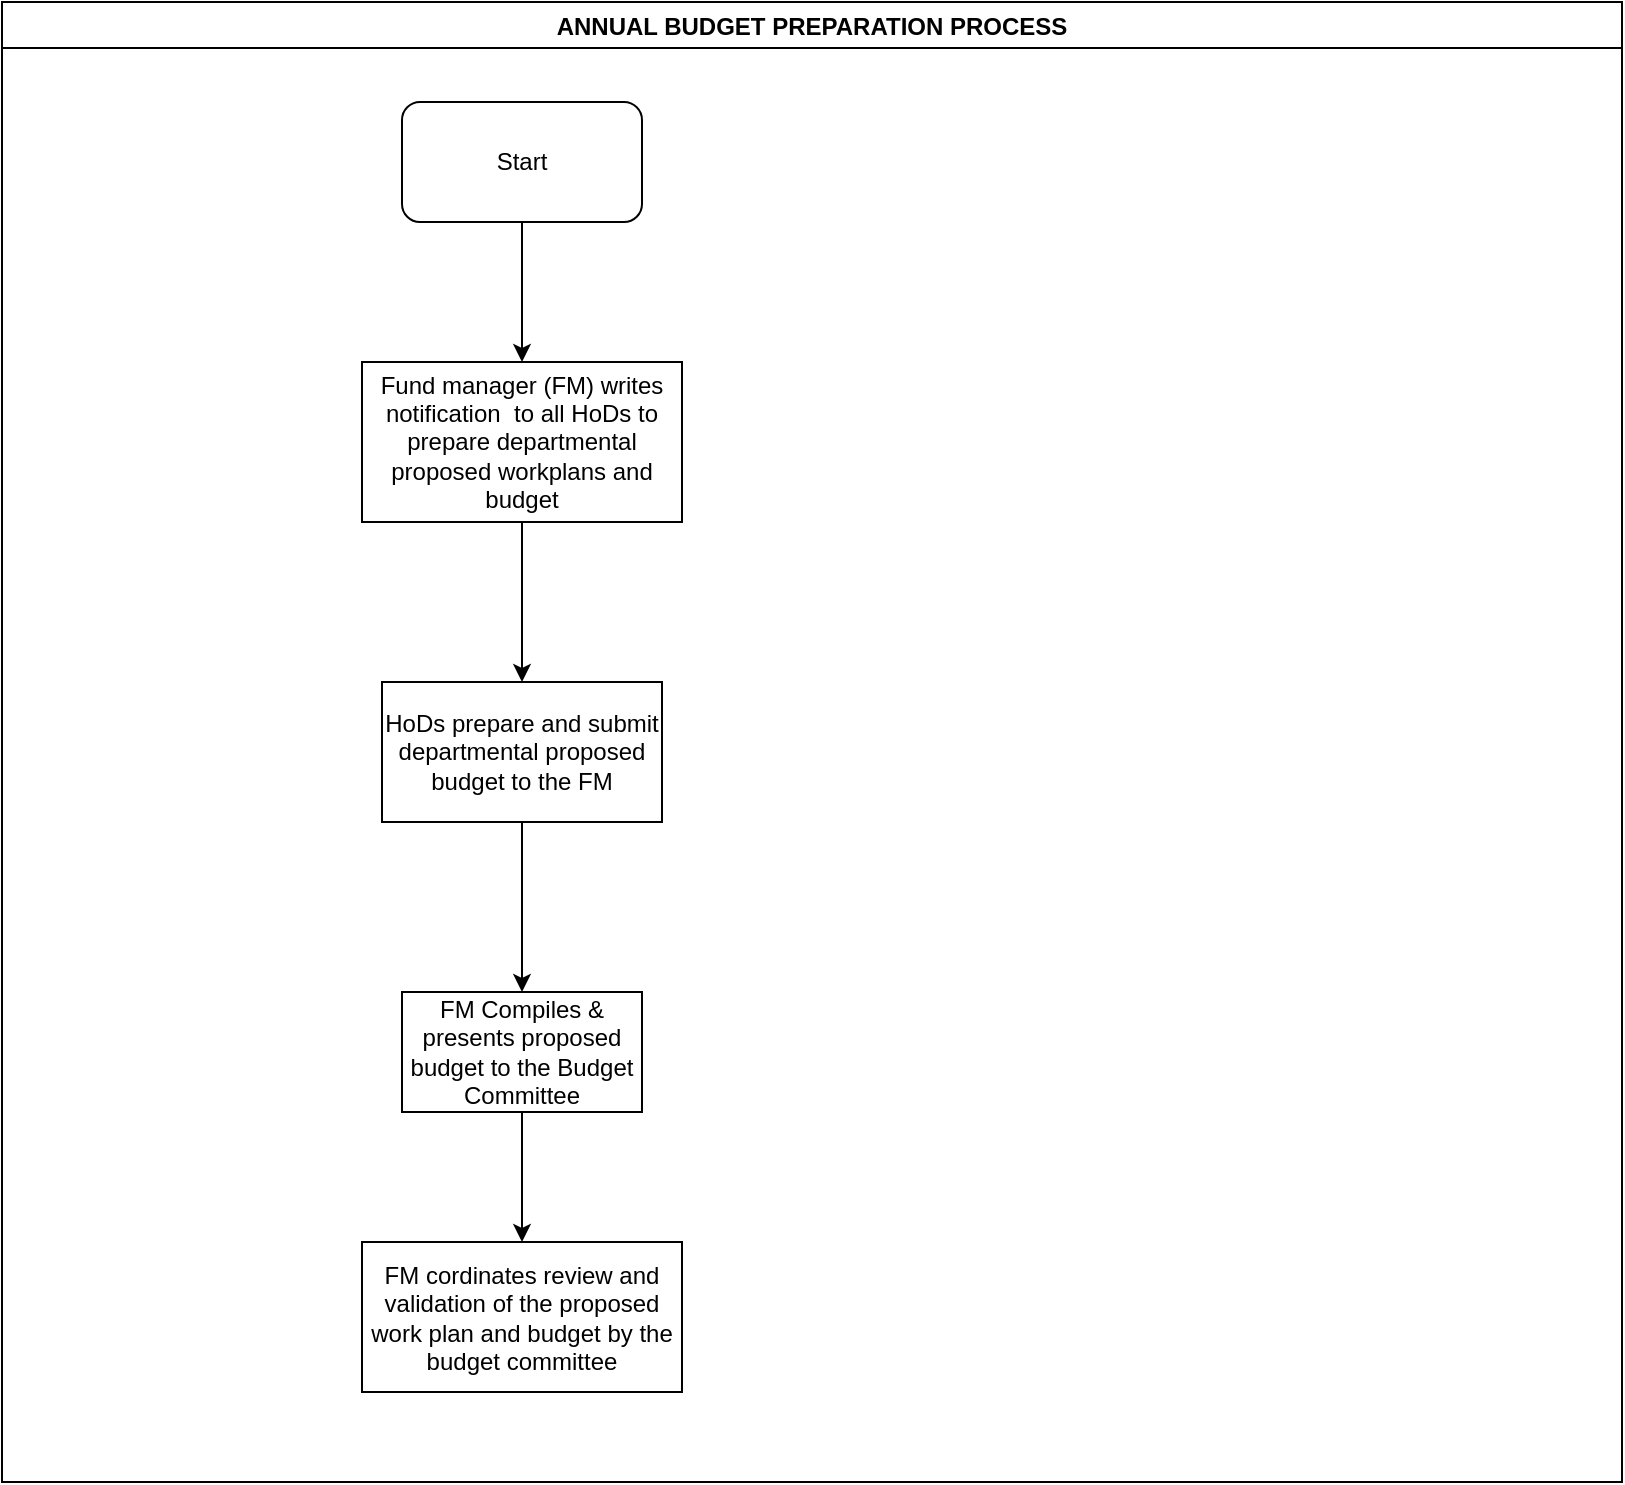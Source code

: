 <mxfile version="14.7.7" type="github">
  <diagram id="Up9UbGRrX_nPrRD4ef_L" name="Page-1">
    <mxGraphModel dx="1038" dy="508" grid="1" gridSize="10" guides="1" tooltips="1" connect="1" arrows="1" fold="1" page="1" pageScale="1" pageWidth="1169" pageHeight="827" math="0" shadow="0">
      <root>
        <mxCell id="0" />
        <mxCell id="1" parent="0" />
        <mxCell id="DuP928JgmqVkN7yUHcAI-1" value="ANNUAL BUDGET PREPARATION PROCESS" style="swimlane;" vertex="1" parent="1">
          <mxGeometry x="100" y="30" width="810" height="740" as="geometry" />
        </mxCell>
        <mxCell id="DuP928JgmqVkN7yUHcAI-2" value="Start" style="rounded=1;whiteSpace=wrap;html=1;" vertex="1" parent="DuP928JgmqVkN7yUHcAI-1">
          <mxGeometry x="200" y="50" width="120" height="60" as="geometry" />
        </mxCell>
        <mxCell id="DuP928JgmqVkN7yUHcAI-4" value="Fund manager (FM) writes notification&amp;nbsp; to all HoDs to prepare departmental proposed workplans and budget " style="rounded=0;whiteSpace=wrap;html=1;" vertex="1" parent="DuP928JgmqVkN7yUHcAI-1">
          <mxGeometry x="180" y="180" width="160" height="80" as="geometry" />
        </mxCell>
        <mxCell id="DuP928JgmqVkN7yUHcAI-6" value="" style="edgeStyle=orthogonalEdgeStyle;rounded=0;orthogonalLoop=1;jettySize=auto;html=1;entryX=0.5;entryY=0;entryDx=0;entryDy=0;exitX=0.5;exitY=1;exitDx=0;exitDy=0;" edge="1" parent="DuP928JgmqVkN7yUHcAI-1" source="DuP928JgmqVkN7yUHcAI-2" target="DuP928JgmqVkN7yUHcAI-4">
          <mxGeometry relative="1" as="geometry">
            <mxPoint x="260" y="190" as="targetPoint" />
            <Array as="points">
              <mxPoint x="260" y="160" />
              <mxPoint x="260" y="160" />
            </Array>
          </mxGeometry>
        </mxCell>
        <mxCell id="DuP928JgmqVkN7yUHcAI-10" value="" style="edgeStyle=orthogonalEdgeStyle;rounded=0;orthogonalLoop=1;jettySize=auto;html=1;" edge="1" parent="1" source="DuP928JgmqVkN7yUHcAI-7" target="DuP928JgmqVkN7yUHcAI-9">
          <mxGeometry relative="1" as="geometry" />
        </mxCell>
        <mxCell id="DuP928JgmqVkN7yUHcAI-7" value="HoDs &lt;span lang=&quot;EN-GB&quot;&gt;prepare and submit departmental proposed budget to the FM &lt;/span&gt;" style="whiteSpace=wrap;html=1;rounded=0;" vertex="1" parent="1">
          <mxGeometry x="290" y="370" width="140" height="70" as="geometry" />
        </mxCell>
        <mxCell id="DuP928JgmqVkN7yUHcAI-8" value="" style="edgeStyle=orthogonalEdgeStyle;rounded=0;orthogonalLoop=1;jettySize=auto;html=1;" edge="1" parent="1" source="DuP928JgmqVkN7yUHcAI-4" target="DuP928JgmqVkN7yUHcAI-7">
          <mxGeometry relative="1" as="geometry" />
        </mxCell>
        <mxCell id="DuP928JgmqVkN7yUHcAI-12" value="" style="edgeStyle=orthogonalEdgeStyle;rounded=0;orthogonalLoop=1;jettySize=auto;html=1;" edge="1" parent="1" source="DuP928JgmqVkN7yUHcAI-9" target="DuP928JgmqVkN7yUHcAI-11">
          <mxGeometry relative="1" as="geometry" />
        </mxCell>
        <mxCell id="DuP928JgmqVkN7yUHcAI-9" value="&lt;span lang=&quot;EN-GB&quot;&gt;FM Compiles &amp;amp; presents proposed budget to the Budget Committee &lt;/span&gt;" style="whiteSpace=wrap;html=1;rounded=0;" vertex="1" parent="1">
          <mxGeometry x="300" y="525" width="120" height="60" as="geometry" />
        </mxCell>
        <mxCell id="DuP928JgmqVkN7yUHcAI-11" value="FM &lt;span lang=&quot;EN-GB&quot;&gt;cordinates review and validation of the proposed work plan and budget by the budget committee &lt;/span&gt;" style="whiteSpace=wrap;html=1;rounded=0;" vertex="1" parent="1">
          <mxGeometry x="280" y="650" width="160" height="75" as="geometry" />
        </mxCell>
      </root>
    </mxGraphModel>
  </diagram>
</mxfile>

